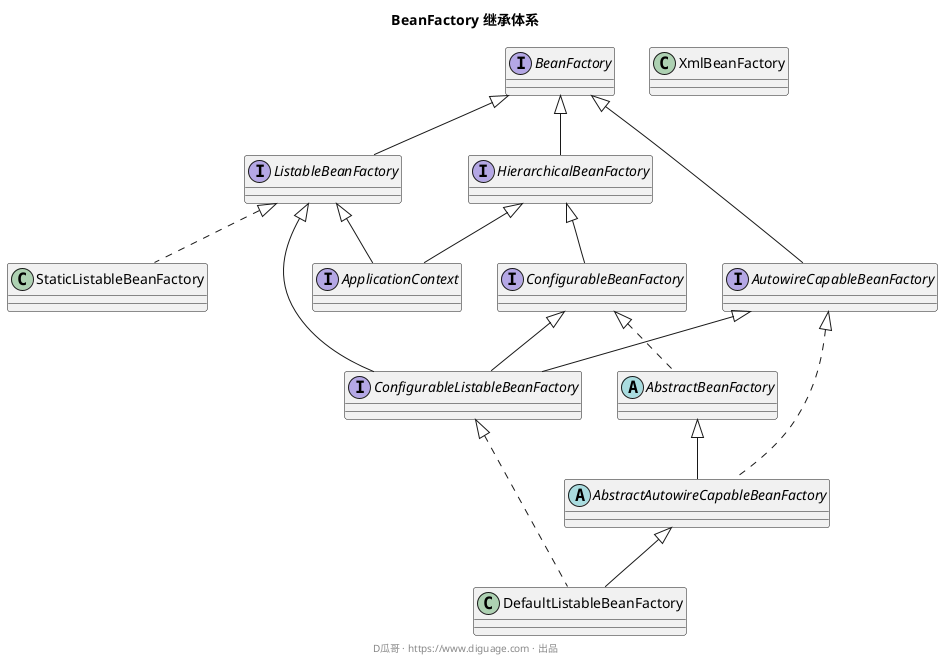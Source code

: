 @startuml
title **BeanFactory 继承体系**


interface BeanFactory
interface HierarchicalBeanFactory
interface ListableBeanFactory
interface ConfigurableBeanFactory
interface AutowireCapableBeanFactory
abstract class AbstractBeanFactory
class StaticListableBeanFactory
interface ApplicationContext
interface ConfigurableListableBeanFactory
abstract class AbstractAutowireCapableBeanFactory
class DefaultListableBeanFactory
class XmlBeanFactory


BeanFactory <|-- HierarchicalBeanFactory
BeanFactory <|-- ListableBeanFactory
HierarchicalBeanFactory <|-- ConfigurableBeanFactory
BeanFactory <|-- AutowireCapableBeanFactory

ConfigurableBeanFactory <|.. AbstractBeanFactory

ListableBeanFactory <|.. StaticListableBeanFactory

ListableBeanFactory <|-- ApplicationContext
HierarchicalBeanFactory <|-- ApplicationContext

ListableBeanFactory <|-- ConfigurableListableBeanFactory
AutowireCapableBeanFactory <|-- ConfigurableListableBeanFactory
ConfigurableBeanFactory <|-- ConfigurableListableBeanFactory

AutowireCapableBeanFactory <|.. AbstractAutowireCapableBeanFactory
AbstractBeanFactory <|-- AbstractAutowireCapableBeanFactory

AbstractAutowireCapableBeanFactory <|-- DefaultListableBeanFactory
ConfigurableListableBeanFactory <|.. DefaultListableBeanFactory

footer D瓜哥 · https://www.diguage.com · 出品
@enduml
